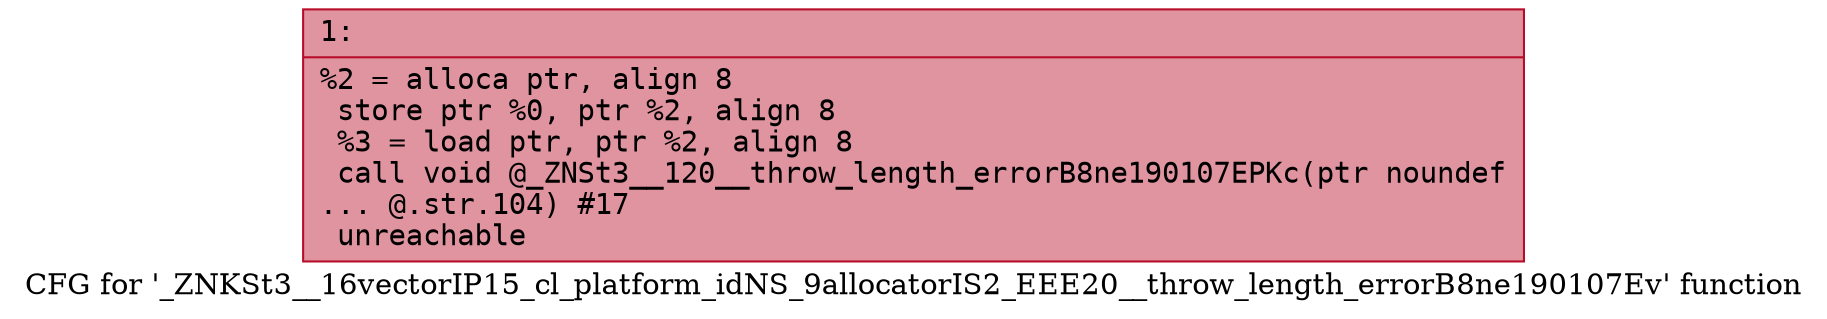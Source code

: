digraph "CFG for '_ZNKSt3__16vectorIP15_cl_platform_idNS_9allocatorIS2_EEE20__throw_length_errorB8ne190107Ev' function" {
	label="CFG for '_ZNKSt3__16vectorIP15_cl_platform_idNS_9allocatorIS2_EEE20__throw_length_errorB8ne190107Ev' function";

	Node0x6000006340a0 [shape=record,color="#b70d28ff", style=filled, fillcolor="#b70d2870" fontname="Courier",label="{1:\l|  %2 = alloca ptr, align 8\l  store ptr %0, ptr %2, align 8\l  %3 = load ptr, ptr %2, align 8\l  call void @_ZNSt3__120__throw_length_errorB8ne190107EPKc(ptr noundef\l... @.str.104) #17\l  unreachable\l}"];
}
